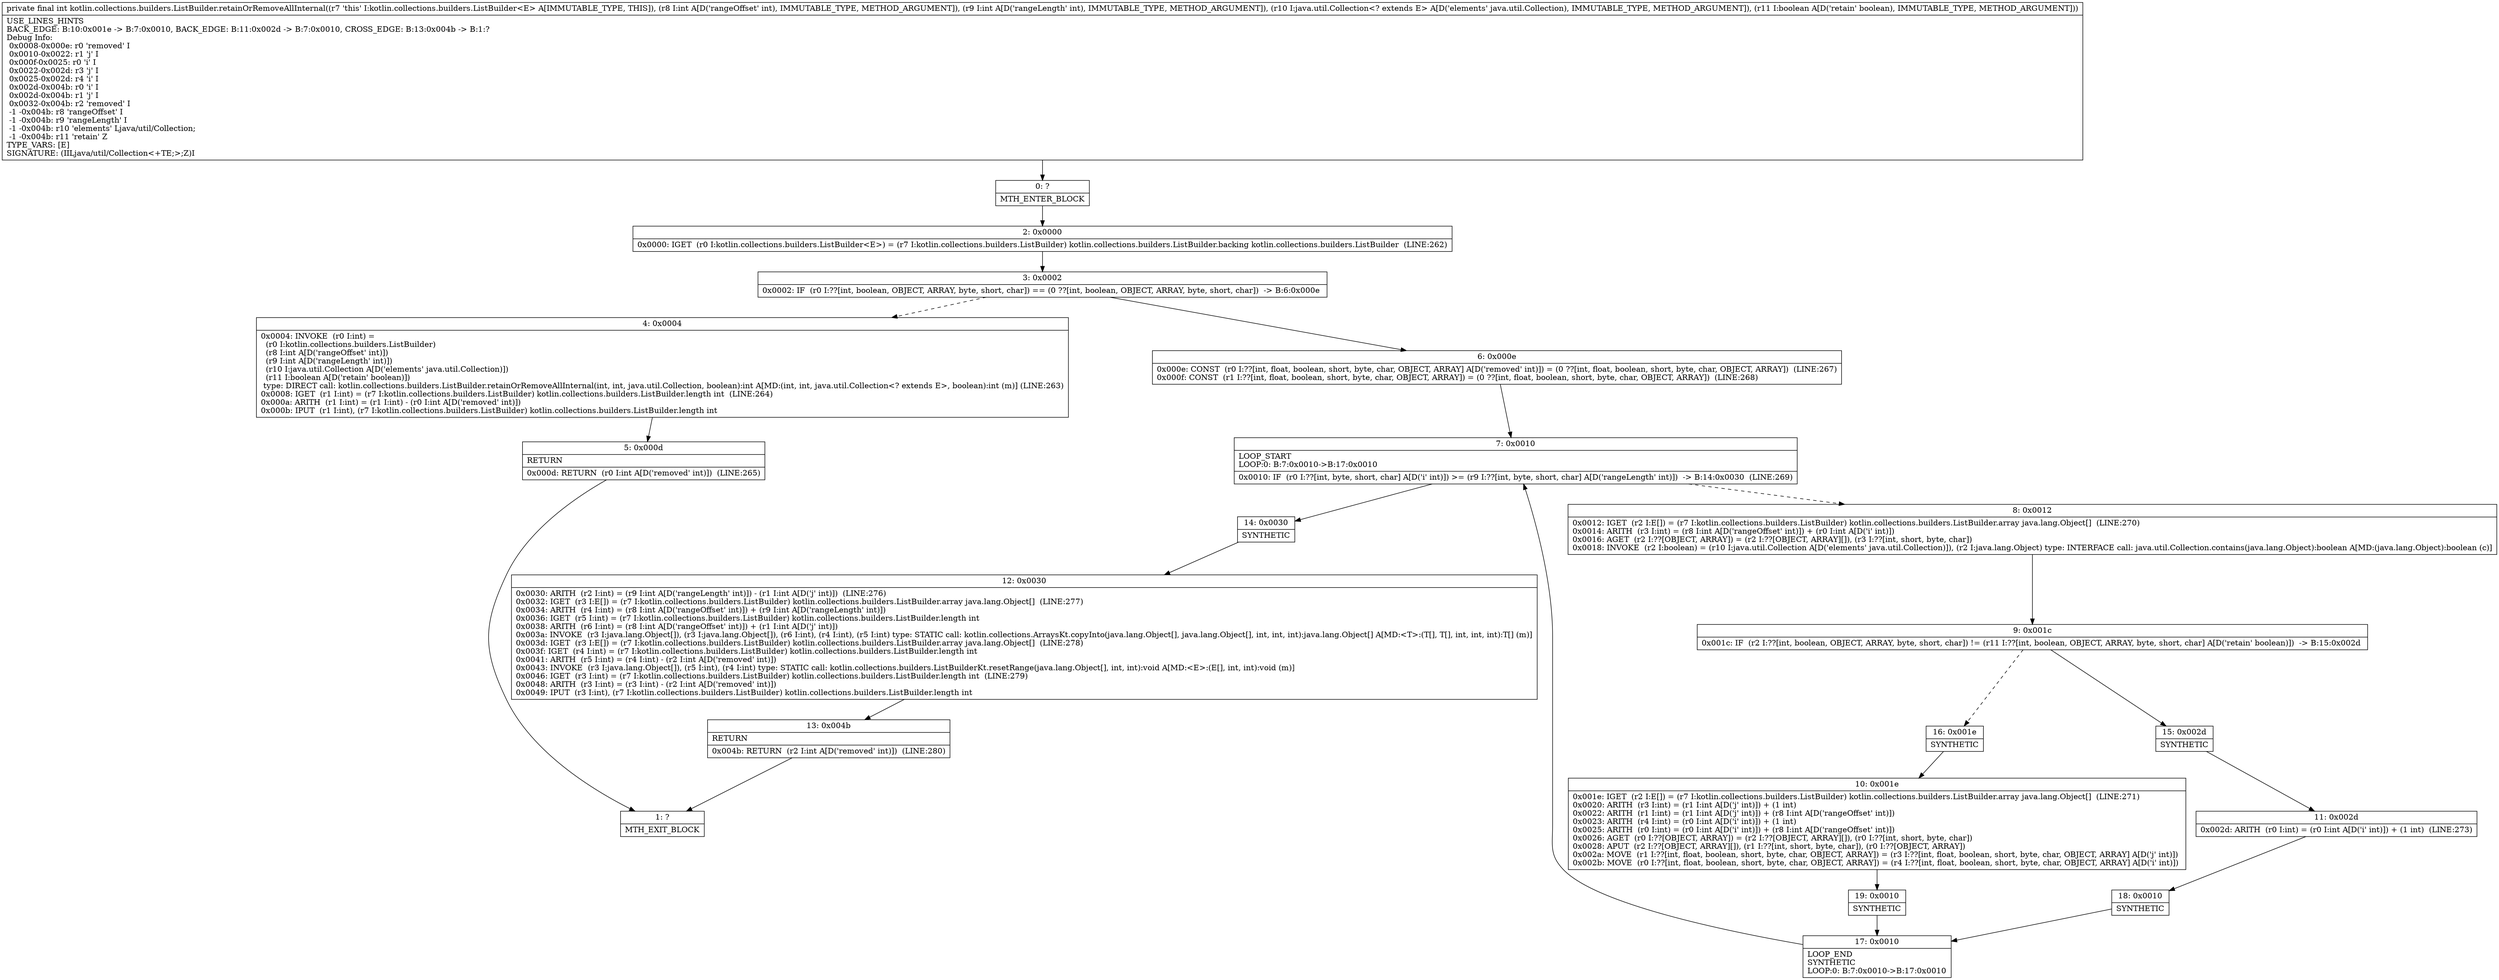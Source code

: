 digraph "CFG forkotlin.collections.builders.ListBuilder.retainOrRemoveAllInternal(IILjava\/util\/Collection;Z)I" {
Node_0 [shape=record,label="{0\:\ ?|MTH_ENTER_BLOCK\l}"];
Node_2 [shape=record,label="{2\:\ 0x0000|0x0000: IGET  (r0 I:kotlin.collections.builders.ListBuilder\<E\>) = (r7 I:kotlin.collections.builders.ListBuilder) kotlin.collections.builders.ListBuilder.backing kotlin.collections.builders.ListBuilder  (LINE:262)\l}"];
Node_3 [shape=record,label="{3\:\ 0x0002|0x0002: IF  (r0 I:??[int, boolean, OBJECT, ARRAY, byte, short, char]) == (0 ??[int, boolean, OBJECT, ARRAY, byte, short, char])  \-\> B:6:0x000e \l}"];
Node_4 [shape=record,label="{4\:\ 0x0004|0x0004: INVOKE  (r0 I:int) = \l  (r0 I:kotlin.collections.builders.ListBuilder)\l  (r8 I:int A[D('rangeOffset' int)])\l  (r9 I:int A[D('rangeLength' int)])\l  (r10 I:java.util.Collection A[D('elements' java.util.Collection)])\l  (r11 I:boolean A[D('retain' boolean)])\l type: DIRECT call: kotlin.collections.builders.ListBuilder.retainOrRemoveAllInternal(int, int, java.util.Collection, boolean):int A[MD:(int, int, java.util.Collection\<? extends E\>, boolean):int (m)] (LINE:263)\l0x0008: IGET  (r1 I:int) = (r7 I:kotlin.collections.builders.ListBuilder) kotlin.collections.builders.ListBuilder.length int  (LINE:264)\l0x000a: ARITH  (r1 I:int) = (r1 I:int) \- (r0 I:int A[D('removed' int)]) \l0x000b: IPUT  (r1 I:int), (r7 I:kotlin.collections.builders.ListBuilder) kotlin.collections.builders.ListBuilder.length int \l}"];
Node_5 [shape=record,label="{5\:\ 0x000d|RETURN\l|0x000d: RETURN  (r0 I:int A[D('removed' int)])  (LINE:265)\l}"];
Node_1 [shape=record,label="{1\:\ ?|MTH_EXIT_BLOCK\l}"];
Node_6 [shape=record,label="{6\:\ 0x000e|0x000e: CONST  (r0 I:??[int, float, boolean, short, byte, char, OBJECT, ARRAY] A[D('removed' int)]) = (0 ??[int, float, boolean, short, byte, char, OBJECT, ARRAY])  (LINE:267)\l0x000f: CONST  (r1 I:??[int, float, boolean, short, byte, char, OBJECT, ARRAY]) = (0 ??[int, float, boolean, short, byte, char, OBJECT, ARRAY])  (LINE:268)\l}"];
Node_7 [shape=record,label="{7\:\ 0x0010|LOOP_START\lLOOP:0: B:7:0x0010\-\>B:17:0x0010\l|0x0010: IF  (r0 I:??[int, byte, short, char] A[D('i' int)]) \>= (r9 I:??[int, byte, short, char] A[D('rangeLength' int)])  \-\> B:14:0x0030  (LINE:269)\l}"];
Node_8 [shape=record,label="{8\:\ 0x0012|0x0012: IGET  (r2 I:E[]) = (r7 I:kotlin.collections.builders.ListBuilder) kotlin.collections.builders.ListBuilder.array java.lang.Object[]  (LINE:270)\l0x0014: ARITH  (r3 I:int) = (r8 I:int A[D('rangeOffset' int)]) + (r0 I:int A[D('i' int)]) \l0x0016: AGET  (r2 I:??[OBJECT, ARRAY]) = (r2 I:??[OBJECT, ARRAY][]), (r3 I:??[int, short, byte, char]) \l0x0018: INVOKE  (r2 I:boolean) = (r10 I:java.util.Collection A[D('elements' java.util.Collection)]), (r2 I:java.lang.Object) type: INTERFACE call: java.util.Collection.contains(java.lang.Object):boolean A[MD:(java.lang.Object):boolean (c)]\l}"];
Node_9 [shape=record,label="{9\:\ 0x001c|0x001c: IF  (r2 I:??[int, boolean, OBJECT, ARRAY, byte, short, char]) != (r11 I:??[int, boolean, OBJECT, ARRAY, byte, short, char] A[D('retain' boolean)])  \-\> B:15:0x002d \l}"];
Node_15 [shape=record,label="{15\:\ 0x002d|SYNTHETIC\l}"];
Node_11 [shape=record,label="{11\:\ 0x002d|0x002d: ARITH  (r0 I:int) = (r0 I:int A[D('i' int)]) + (1 int)  (LINE:273)\l}"];
Node_18 [shape=record,label="{18\:\ 0x0010|SYNTHETIC\l}"];
Node_17 [shape=record,label="{17\:\ 0x0010|LOOP_END\lSYNTHETIC\lLOOP:0: B:7:0x0010\-\>B:17:0x0010\l}"];
Node_16 [shape=record,label="{16\:\ 0x001e|SYNTHETIC\l}"];
Node_10 [shape=record,label="{10\:\ 0x001e|0x001e: IGET  (r2 I:E[]) = (r7 I:kotlin.collections.builders.ListBuilder) kotlin.collections.builders.ListBuilder.array java.lang.Object[]  (LINE:271)\l0x0020: ARITH  (r3 I:int) = (r1 I:int A[D('j' int)]) + (1 int) \l0x0022: ARITH  (r1 I:int) = (r1 I:int A[D('j' int)]) + (r8 I:int A[D('rangeOffset' int)]) \l0x0023: ARITH  (r4 I:int) = (r0 I:int A[D('i' int)]) + (1 int) \l0x0025: ARITH  (r0 I:int) = (r0 I:int A[D('i' int)]) + (r8 I:int A[D('rangeOffset' int)]) \l0x0026: AGET  (r0 I:??[OBJECT, ARRAY]) = (r2 I:??[OBJECT, ARRAY][]), (r0 I:??[int, short, byte, char]) \l0x0028: APUT  (r2 I:??[OBJECT, ARRAY][]), (r1 I:??[int, short, byte, char]), (r0 I:??[OBJECT, ARRAY]) \l0x002a: MOVE  (r1 I:??[int, float, boolean, short, byte, char, OBJECT, ARRAY]) = (r3 I:??[int, float, boolean, short, byte, char, OBJECT, ARRAY] A[D('j' int)]) \l0x002b: MOVE  (r0 I:??[int, float, boolean, short, byte, char, OBJECT, ARRAY]) = (r4 I:??[int, float, boolean, short, byte, char, OBJECT, ARRAY] A[D('i' int)]) \l}"];
Node_19 [shape=record,label="{19\:\ 0x0010|SYNTHETIC\l}"];
Node_14 [shape=record,label="{14\:\ 0x0030|SYNTHETIC\l}"];
Node_12 [shape=record,label="{12\:\ 0x0030|0x0030: ARITH  (r2 I:int) = (r9 I:int A[D('rangeLength' int)]) \- (r1 I:int A[D('j' int)])  (LINE:276)\l0x0032: IGET  (r3 I:E[]) = (r7 I:kotlin.collections.builders.ListBuilder) kotlin.collections.builders.ListBuilder.array java.lang.Object[]  (LINE:277)\l0x0034: ARITH  (r4 I:int) = (r8 I:int A[D('rangeOffset' int)]) + (r9 I:int A[D('rangeLength' int)]) \l0x0036: IGET  (r5 I:int) = (r7 I:kotlin.collections.builders.ListBuilder) kotlin.collections.builders.ListBuilder.length int \l0x0038: ARITH  (r6 I:int) = (r8 I:int A[D('rangeOffset' int)]) + (r1 I:int A[D('j' int)]) \l0x003a: INVOKE  (r3 I:java.lang.Object[]), (r3 I:java.lang.Object[]), (r6 I:int), (r4 I:int), (r5 I:int) type: STATIC call: kotlin.collections.ArraysKt.copyInto(java.lang.Object[], java.lang.Object[], int, int, int):java.lang.Object[] A[MD:\<T\>:(T[], T[], int, int, int):T[] (m)]\l0x003d: IGET  (r3 I:E[]) = (r7 I:kotlin.collections.builders.ListBuilder) kotlin.collections.builders.ListBuilder.array java.lang.Object[]  (LINE:278)\l0x003f: IGET  (r4 I:int) = (r7 I:kotlin.collections.builders.ListBuilder) kotlin.collections.builders.ListBuilder.length int \l0x0041: ARITH  (r5 I:int) = (r4 I:int) \- (r2 I:int A[D('removed' int)]) \l0x0043: INVOKE  (r3 I:java.lang.Object[]), (r5 I:int), (r4 I:int) type: STATIC call: kotlin.collections.builders.ListBuilderKt.resetRange(java.lang.Object[], int, int):void A[MD:\<E\>:(E[], int, int):void (m)]\l0x0046: IGET  (r3 I:int) = (r7 I:kotlin.collections.builders.ListBuilder) kotlin.collections.builders.ListBuilder.length int  (LINE:279)\l0x0048: ARITH  (r3 I:int) = (r3 I:int) \- (r2 I:int A[D('removed' int)]) \l0x0049: IPUT  (r3 I:int), (r7 I:kotlin.collections.builders.ListBuilder) kotlin.collections.builders.ListBuilder.length int \l}"];
Node_13 [shape=record,label="{13\:\ 0x004b|RETURN\l|0x004b: RETURN  (r2 I:int A[D('removed' int)])  (LINE:280)\l}"];
MethodNode[shape=record,label="{private final int kotlin.collections.builders.ListBuilder.retainOrRemoveAllInternal((r7 'this' I:kotlin.collections.builders.ListBuilder\<E\> A[IMMUTABLE_TYPE, THIS]), (r8 I:int A[D('rangeOffset' int), IMMUTABLE_TYPE, METHOD_ARGUMENT]), (r9 I:int A[D('rangeLength' int), IMMUTABLE_TYPE, METHOD_ARGUMENT]), (r10 I:java.util.Collection\<? extends E\> A[D('elements' java.util.Collection), IMMUTABLE_TYPE, METHOD_ARGUMENT]), (r11 I:boolean A[D('retain' boolean), IMMUTABLE_TYPE, METHOD_ARGUMENT]))  | USE_LINES_HINTS\lBACK_EDGE: B:10:0x001e \-\> B:7:0x0010, BACK_EDGE: B:11:0x002d \-\> B:7:0x0010, CROSS_EDGE: B:13:0x004b \-\> B:1:?\lDebug Info:\l  0x0008\-0x000e: r0 'removed' I\l  0x0010\-0x0022: r1 'j' I\l  0x000f\-0x0025: r0 'i' I\l  0x0022\-0x002d: r3 'j' I\l  0x0025\-0x002d: r4 'i' I\l  0x002d\-0x004b: r0 'i' I\l  0x002d\-0x004b: r1 'j' I\l  0x0032\-0x004b: r2 'removed' I\l  \-1 \-0x004b: r8 'rangeOffset' I\l  \-1 \-0x004b: r9 'rangeLength' I\l  \-1 \-0x004b: r10 'elements' Ljava\/util\/Collection;\l  \-1 \-0x004b: r11 'retain' Z\lTYPE_VARS: [E]\lSIGNATURE: (IILjava\/util\/Collection\<+TE;\>;Z)I\l}"];
MethodNode -> Node_0;Node_0 -> Node_2;
Node_2 -> Node_3;
Node_3 -> Node_4[style=dashed];
Node_3 -> Node_6;
Node_4 -> Node_5;
Node_5 -> Node_1;
Node_6 -> Node_7;
Node_7 -> Node_8[style=dashed];
Node_7 -> Node_14;
Node_8 -> Node_9;
Node_9 -> Node_15;
Node_9 -> Node_16[style=dashed];
Node_15 -> Node_11;
Node_11 -> Node_18;
Node_18 -> Node_17;
Node_17 -> Node_7;
Node_16 -> Node_10;
Node_10 -> Node_19;
Node_19 -> Node_17;
Node_14 -> Node_12;
Node_12 -> Node_13;
Node_13 -> Node_1;
}

